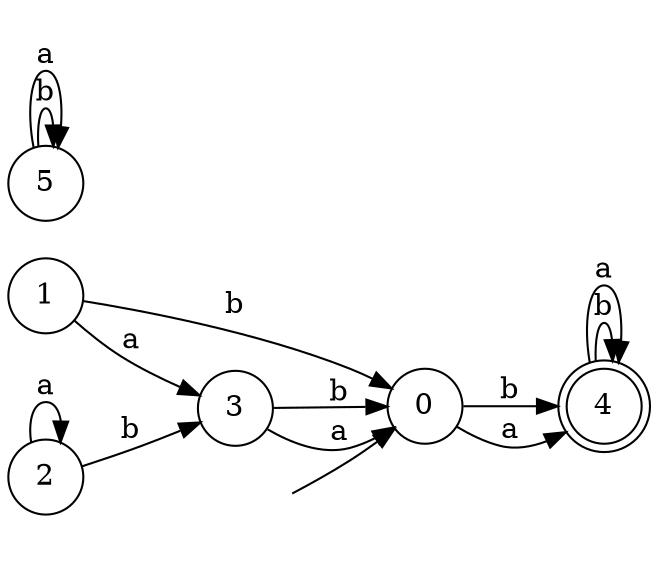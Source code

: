 digraph {
  rankdir=LR;
  0 [label="0", shape = circle];
  0 -> 4 [label="b"];
  0 -> 4 [label="a"];
  1 [label="1", shape = circle];
  1 -> 0 [label="b"];
  1 -> 3 [label="a"];
  2 [label="2", shape = circle];
  2 -> 3 [label="b"];
  2 -> 2 [label="a"];
  3 [label="3", shape = circle];
  3 -> 0 [label="b"];
  3 -> 0 [label="a"];
  4 [label="4", shape = doublecircle];
  4 -> 4 [label="b"];
  4 -> 4 [label="a"];
  5 [label="5", shape = circle];
  5 -> 5 [label="b"];
  5 -> 5 [label="a"];
  6 [label="", shape = plaintext];
  6 -> 0 [label=""];
}
